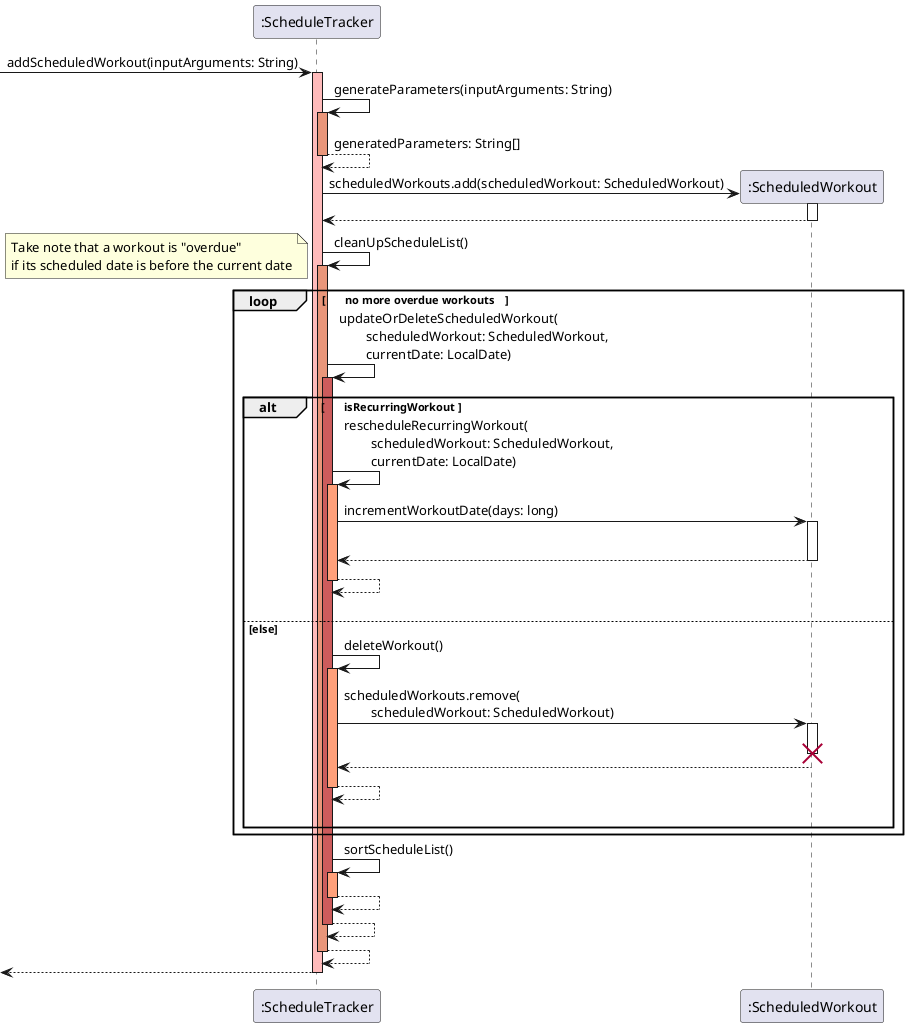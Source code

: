 @startuml
'https://plantuml.com/sequence-diagram
participant ":ScheduleTracker"

->":ScheduleTracker" : addScheduledWorkout(inputArguments: String)
activate ":ScheduleTracker" #FFBBBB

":ScheduleTracker"->":ScheduleTracker" : generateParameters(inputArguments: String)
activate ":ScheduleTracker" #DarkSalmon
return generatedParameters: String[]

create ":ScheduledWorkout"
":ScheduleTracker"->":ScheduledWorkout" : scheduledWorkouts.add(scheduledWorkout: ScheduledWorkout)
activate ":ScheduledWorkout"
":ScheduledWorkout"-->":ScheduleTracker"
deactivate ":ScheduledWorkout"

":ScheduleTracker"->":ScheduleTracker" : cleanUpScheduleList()

activate ":ScheduleTracker" #DarkSalmon

loop \tno more overdue workouts\t
    note left : Take note that a workout is "overdue" \nif its scheduled date is before the current date
    ":ScheduleTracker"->":ScheduleTracker" : updateOrDeleteScheduledWorkout(\n\tscheduledWorkout: ScheduledWorkout,\n\tcurrentDate: LocalDate)
    activate ":ScheduleTracker" #IndianRed
    alt \tisRecurringWorkout\t
        ":ScheduleTracker"->":ScheduleTracker" : rescheduleRecurringWorkout(\n\tscheduledWorkout: ScheduledWorkout,\n\tcurrentDate: LocalDate)
        activate ":ScheduleTracker" #LightSalmon
        ":ScheduleTracker"->":ScheduledWorkout" : incrementWorkoutDate(days: long)
        |||
        activate ":ScheduledWorkout"
        return
        return
        |||
    else else
        ":ScheduleTracker"->":ScheduleTracker" : deleteWorkout()
        activate ":ScheduleTracker" #LightSalmon
        ":ScheduleTracker"->":ScheduledWorkout" : scheduledWorkouts.remove(\n\tscheduledWorkout: ScheduledWorkout)
        activate ":ScheduledWorkout"
        destroy ":ScheduledWorkout"
        return
        return
        |||
    end
end

":ScheduleTracker"->":ScheduleTracker" : sortScheduleList()
activate ":ScheduleTracker" #LightSalmon
return

return
return
return

@enduml